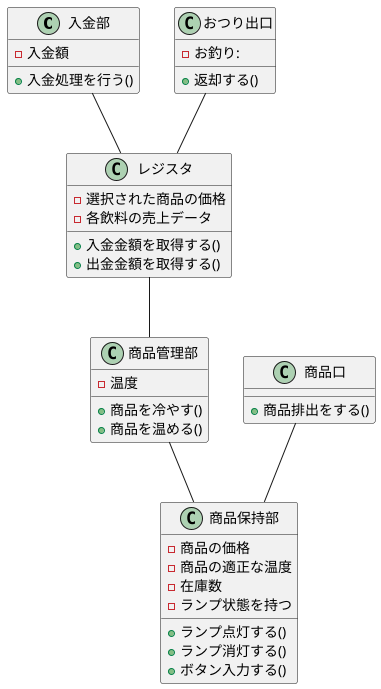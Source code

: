 @startuml


class 入金部 {
    - 入金額
    + 入金処理を行う()
}

class レジスタ {
    - 選択された商品の価格
    - 各飲料の売上データ
    + 入金金額を取得する()
    + 出金金額を取得する()
}

class おつり出口 {
    - お釣り:
    + 返却する()
}

class 商品管理部 {
    - 温度
    + 商品を冷やす()
    + 商品を温める()
}

class 商品保持部 {
    - 商品の価格
    - 商品の適正な温度
    - 在庫数
    - ランプ状態を持つ
    + ランプ点灯する()
    + ランプ消灯する()
    + ボタン入力する()
}

class 商品口 {
    + 商品排出をする()
} 

商品管理部 -- 商品保持部
商品口 -- 商品保持部
おつり出口 -- レジスタ
入金部 -- レジスタ
レジスタ -- 商品管理部

@enduml

